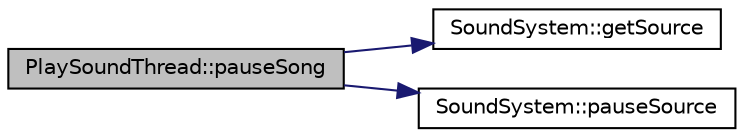 digraph G
{
  edge [fontname="Helvetica",fontsize="10",labelfontname="Helvetica",labelfontsize="10"];
  node [fontname="Helvetica",fontsize="10",shape=record];
  rankdir="LR";
  Node1 [label="PlaySoundThread::pauseSong",height=0.2,width=0.4,color="black", fillcolor="grey75", style="filled" fontcolor="black"];
  Node1 -> Node2 [color="midnightblue",fontsize="10",style="solid",fontname="Helvetica"];
  Node2 [label="SoundSystem::getSource",height=0.2,width=0.4,color="black", fillcolor="white", style="filled",URL="$d3/dd2/classSoundSystem.html#af1a96ab8ff03a4f7aa8a5d306cc7aef7"];
  Node1 -> Node3 [color="midnightblue",fontsize="10",style="solid",fontname="Helvetica"];
  Node3 [label="SoundSystem::pauseSource",height=0.2,width=0.4,color="black", fillcolor="white", style="filled",URL="$d3/dd2/classSoundSystem.html#a8d49f5ad83f99c2dbb4dc2822063b71f"];
}
